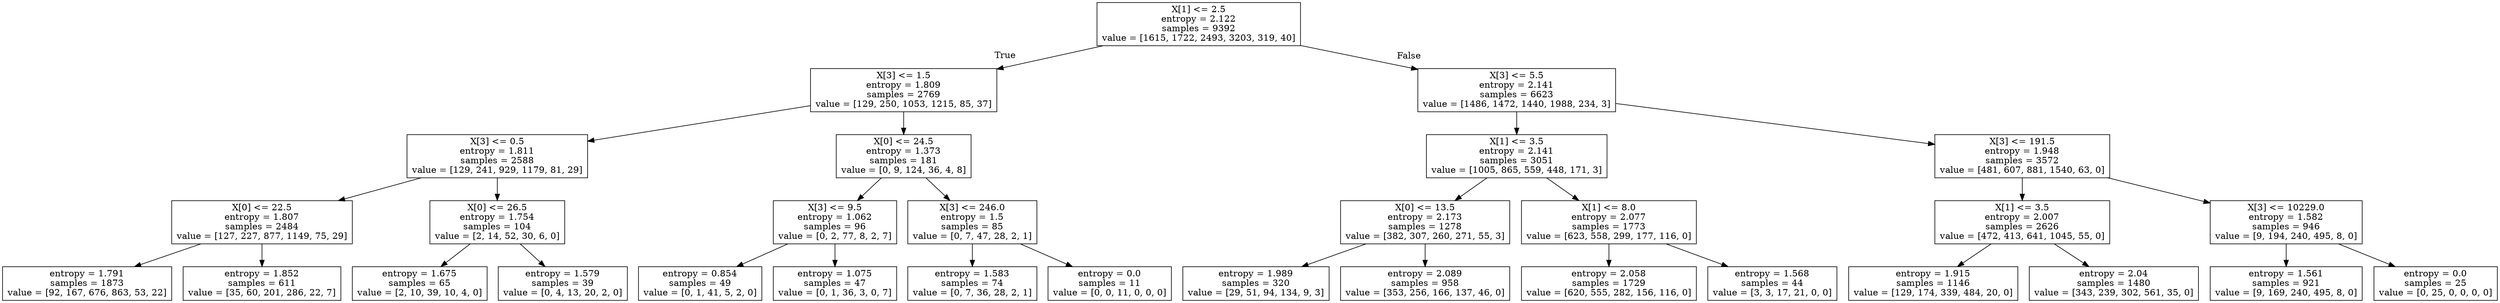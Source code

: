 digraph Tree {
node [shape=box] ;
0 [label="X[1] <= 2.5\nentropy = 2.122\nsamples = 9392\nvalue = [1615, 1722, 2493, 3203, 319, 40]"] ;
1 [label="X[3] <= 1.5\nentropy = 1.809\nsamples = 2769\nvalue = [129, 250, 1053, 1215, 85, 37]"] ;
0 -> 1 [labeldistance=2.5, labelangle=45, headlabel="True"] ;
2 [label="X[3] <= 0.5\nentropy = 1.811\nsamples = 2588\nvalue = [129, 241, 929, 1179, 81, 29]"] ;
1 -> 2 ;
3 [label="X[0] <= 22.5\nentropy = 1.807\nsamples = 2484\nvalue = [127, 227, 877, 1149, 75, 29]"] ;
2 -> 3 ;
4 [label="entropy = 1.791\nsamples = 1873\nvalue = [92, 167, 676, 863, 53, 22]"] ;
3 -> 4 ;
5 [label="entropy = 1.852\nsamples = 611\nvalue = [35, 60, 201, 286, 22, 7]"] ;
3 -> 5 ;
6 [label="X[0] <= 26.5\nentropy = 1.754\nsamples = 104\nvalue = [2, 14, 52, 30, 6, 0]"] ;
2 -> 6 ;
7 [label="entropy = 1.675\nsamples = 65\nvalue = [2, 10, 39, 10, 4, 0]"] ;
6 -> 7 ;
8 [label="entropy = 1.579\nsamples = 39\nvalue = [0, 4, 13, 20, 2, 0]"] ;
6 -> 8 ;
9 [label="X[0] <= 24.5\nentropy = 1.373\nsamples = 181\nvalue = [0, 9, 124, 36, 4, 8]"] ;
1 -> 9 ;
10 [label="X[3] <= 9.5\nentropy = 1.062\nsamples = 96\nvalue = [0, 2, 77, 8, 2, 7]"] ;
9 -> 10 ;
11 [label="entropy = 0.854\nsamples = 49\nvalue = [0, 1, 41, 5, 2, 0]"] ;
10 -> 11 ;
12 [label="entropy = 1.075\nsamples = 47\nvalue = [0, 1, 36, 3, 0, 7]"] ;
10 -> 12 ;
13 [label="X[3] <= 246.0\nentropy = 1.5\nsamples = 85\nvalue = [0, 7, 47, 28, 2, 1]"] ;
9 -> 13 ;
14 [label="entropy = 1.583\nsamples = 74\nvalue = [0, 7, 36, 28, 2, 1]"] ;
13 -> 14 ;
15 [label="entropy = 0.0\nsamples = 11\nvalue = [0, 0, 11, 0, 0, 0]"] ;
13 -> 15 ;
16 [label="X[3] <= 5.5\nentropy = 2.141\nsamples = 6623\nvalue = [1486, 1472, 1440, 1988, 234, 3]"] ;
0 -> 16 [labeldistance=2.5, labelangle=-45, headlabel="False"] ;
17 [label="X[1] <= 3.5\nentropy = 2.141\nsamples = 3051\nvalue = [1005, 865, 559, 448, 171, 3]"] ;
16 -> 17 ;
18 [label="X[0] <= 13.5\nentropy = 2.173\nsamples = 1278\nvalue = [382, 307, 260, 271, 55, 3]"] ;
17 -> 18 ;
19 [label="entropy = 1.989\nsamples = 320\nvalue = [29, 51, 94, 134, 9, 3]"] ;
18 -> 19 ;
20 [label="entropy = 2.089\nsamples = 958\nvalue = [353, 256, 166, 137, 46, 0]"] ;
18 -> 20 ;
21 [label="X[1] <= 8.0\nentropy = 2.077\nsamples = 1773\nvalue = [623, 558, 299, 177, 116, 0]"] ;
17 -> 21 ;
22 [label="entropy = 2.058\nsamples = 1729\nvalue = [620, 555, 282, 156, 116, 0]"] ;
21 -> 22 ;
23 [label="entropy = 1.568\nsamples = 44\nvalue = [3, 3, 17, 21, 0, 0]"] ;
21 -> 23 ;
24 [label="X[3] <= 191.5\nentropy = 1.948\nsamples = 3572\nvalue = [481, 607, 881, 1540, 63, 0]"] ;
16 -> 24 ;
25 [label="X[1] <= 3.5\nentropy = 2.007\nsamples = 2626\nvalue = [472, 413, 641, 1045, 55, 0]"] ;
24 -> 25 ;
26 [label="entropy = 1.915\nsamples = 1146\nvalue = [129, 174, 339, 484, 20, 0]"] ;
25 -> 26 ;
27 [label="entropy = 2.04\nsamples = 1480\nvalue = [343, 239, 302, 561, 35, 0]"] ;
25 -> 27 ;
28 [label="X[3] <= 10229.0\nentropy = 1.582\nsamples = 946\nvalue = [9, 194, 240, 495, 8, 0]"] ;
24 -> 28 ;
29 [label="entropy = 1.561\nsamples = 921\nvalue = [9, 169, 240, 495, 8, 0]"] ;
28 -> 29 ;
30 [label="entropy = 0.0\nsamples = 25\nvalue = [0, 25, 0, 0, 0, 0]"] ;
28 -> 30 ;
}